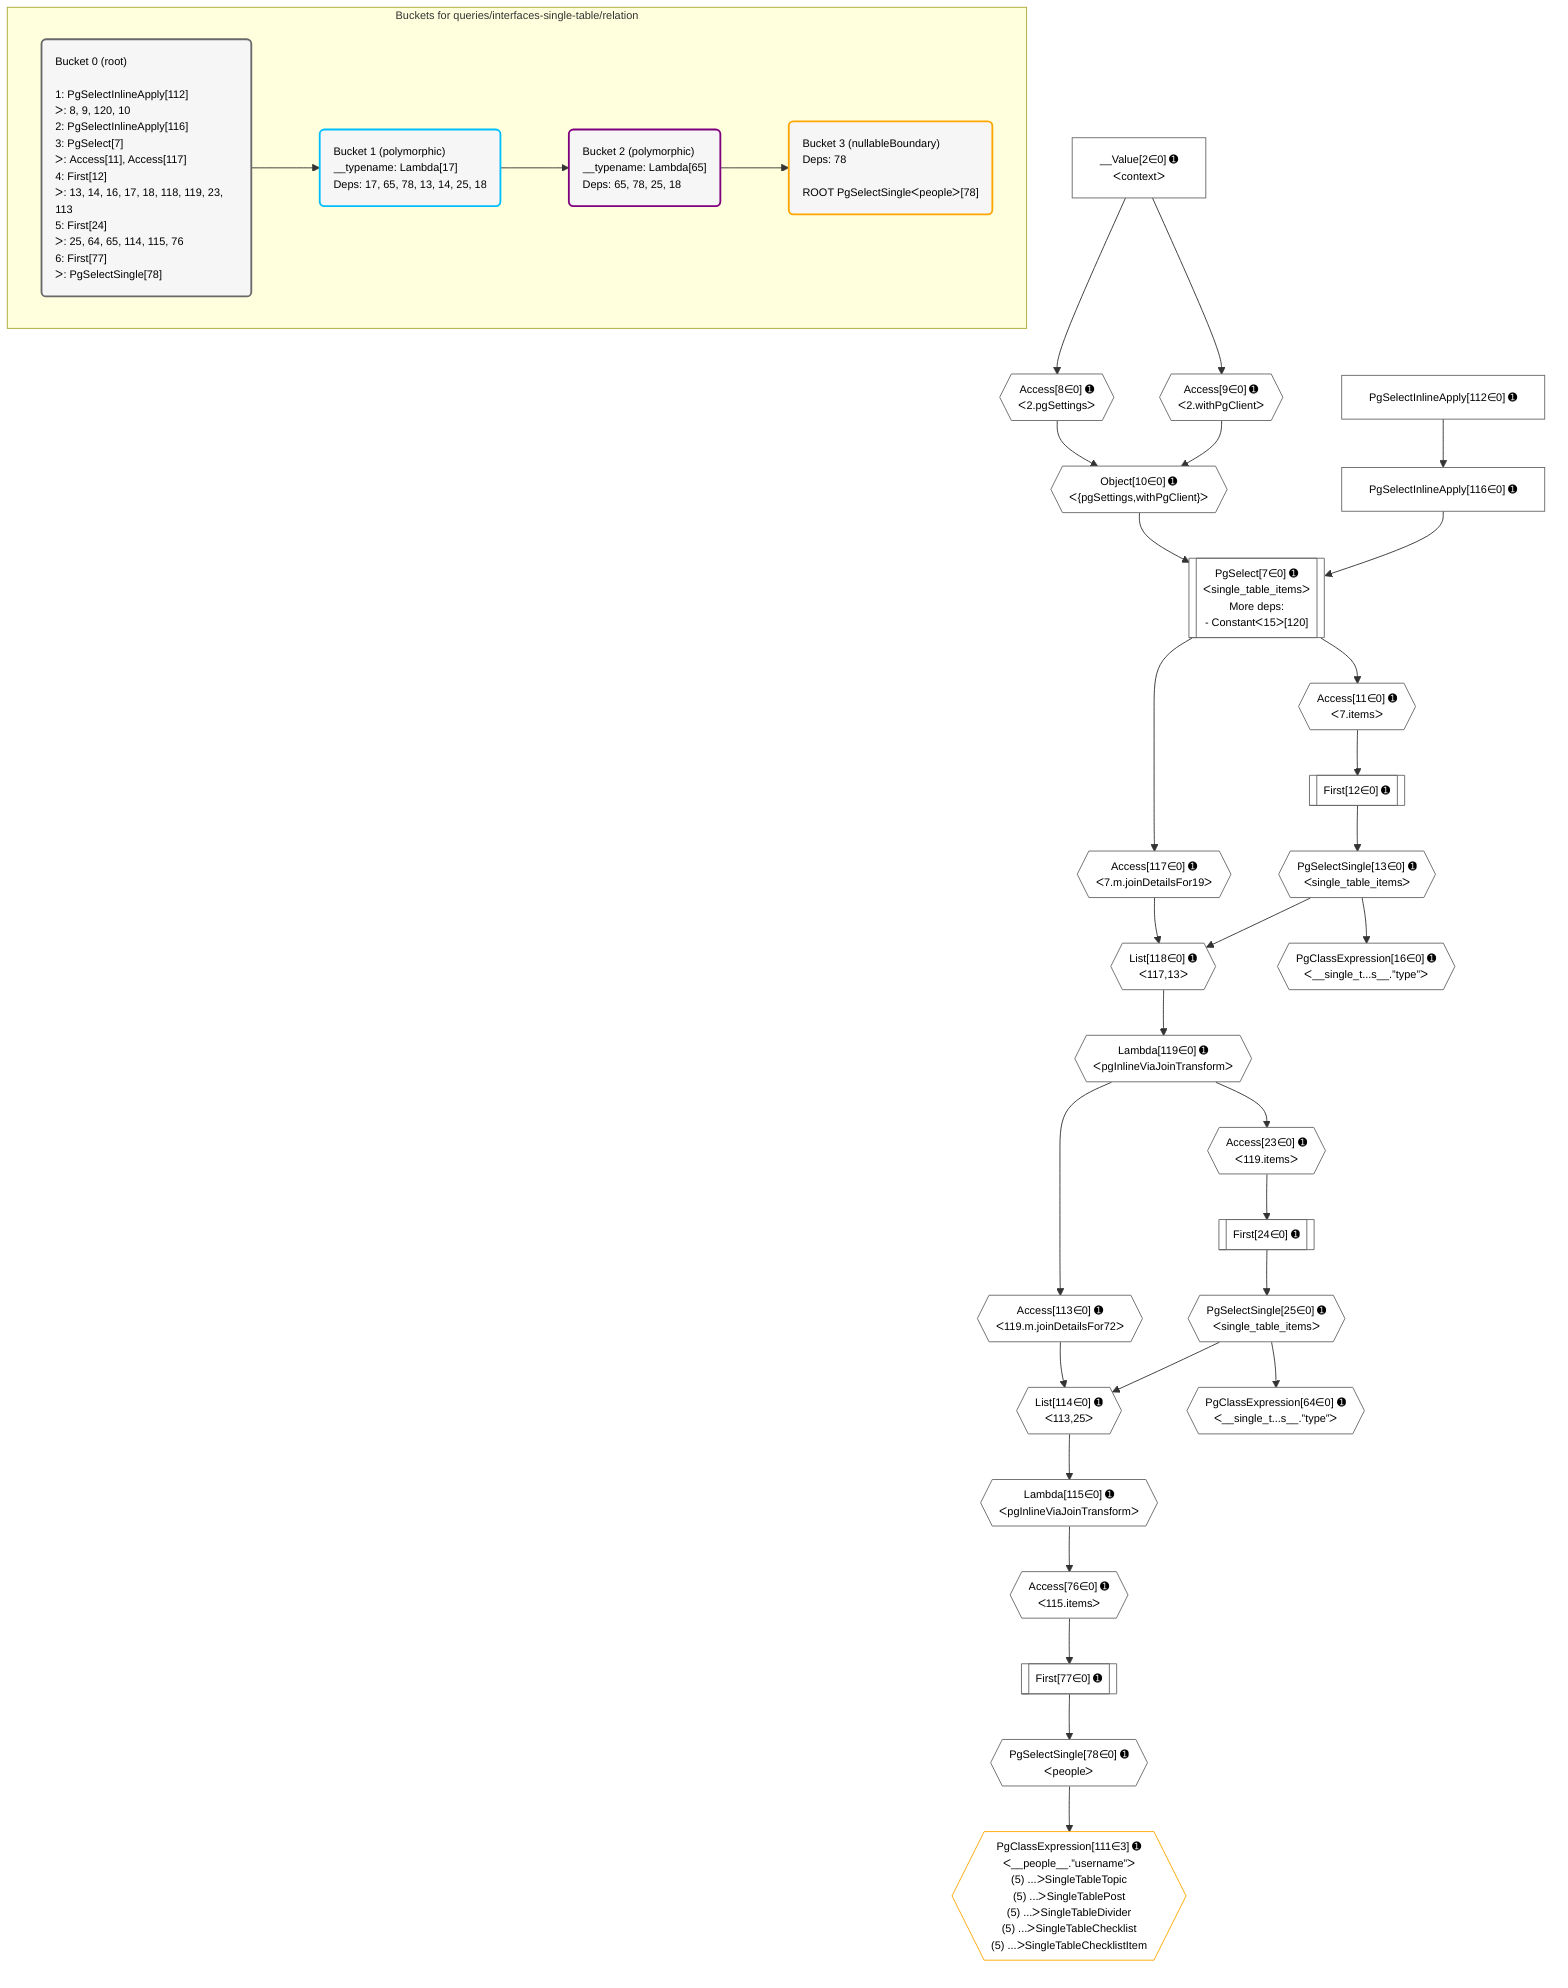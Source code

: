 %%{init: {'themeVariables': { 'fontSize': '12px'}}}%%
graph TD
    classDef path fill:#eee,stroke:#000,color:#000
    classDef plan fill:#fff,stroke-width:1px,color:#000
    classDef itemplan fill:#fff,stroke-width:2px,color:#000
    classDef unbatchedplan fill:#dff,stroke-width:1px,color:#000
    classDef sideeffectplan fill:#fcc,stroke-width:2px,color:#000
    classDef bucket fill:#f6f6f6,color:#000,stroke-width:2px,text-align:left

    subgraph "Buckets for queries/interfaces-single-table/relation"
    Bucket0("Bucket 0 (root)<br /><br />1: PgSelectInlineApply[112]<br />ᐳ: 8, 9, 120, 10<br />2: PgSelectInlineApply[116]<br />3: PgSelect[7]<br />ᐳ: Access[11], Access[117]<br />4: First[12]<br />ᐳ: 13, 14, 16, 17, 18, 118, 119, 23, 113<br />5: First[24]<br />ᐳ: 25, 64, 65, 114, 115, 76<br />6: First[77]<br />ᐳ: PgSelectSingle[78]"):::bucket
    Bucket1("Bucket 1 (polymorphic)<br />__typename: Lambda[17]<br />Deps: 17, 65, 78, 13, 14, 25, 18"):::bucket
    Bucket2("Bucket 2 (polymorphic)<br />__typename: Lambda[65]<br />Deps: 65, 78, 25, 18"):::bucket
    Bucket3("Bucket 3 (nullableBoundary)<br />Deps: 78<br /><br />ROOT PgSelectSingleᐸpeopleᐳ[78]"):::bucket
    end
    Bucket0 --> Bucket1
    Bucket1 --> Bucket2
    Bucket2 --> Bucket3

    %% plan dependencies
    PgSelect7[["PgSelect[7∈0] ➊<br />ᐸsingle_table_itemsᐳ<br />More deps:<br />- Constantᐸ15ᐳ[120]"]]:::plan
    Object10{{"Object[10∈0] ➊<br />ᐸ{pgSettings,withPgClient}ᐳ"}}:::plan
    PgSelectInlineApply116["PgSelectInlineApply[116∈0] ➊"]:::plan
    Object10 & PgSelectInlineApply116 --> PgSelect7
    Access8{{"Access[8∈0] ➊<br />ᐸ2.pgSettingsᐳ"}}:::plan
    Access9{{"Access[9∈0] ➊<br />ᐸ2.withPgClientᐳ"}}:::plan
    Access8 & Access9 --> Object10
    List114{{"List[114∈0] ➊<br />ᐸ113,25ᐳ"}}:::plan
    Access113{{"Access[113∈0] ➊<br />ᐸ119.m.joinDetailsFor72ᐳ"}}:::plan
    PgSelectSingle25{{"PgSelectSingle[25∈0] ➊<br />ᐸsingle_table_itemsᐳ"}}:::plan
    Access113 & PgSelectSingle25 --> List114
    List118{{"List[118∈0] ➊<br />ᐸ117,13ᐳ"}}:::plan
    Access117{{"Access[117∈0] ➊<br />ᐸ7.m.joinDetailsFor19ᐳ"}}:::plan
    PgSelectSingle13{{"PgSelectSingle[13∈0] ➊<br />ᐸsingle_table_itemsᐳ"}}:::plan
    Access117 & PgSelectSingle13 --> List118
    __Value2["__Value[2∈0] ➊<br />ᐸcontextᐳ"]:::plan
    __Value2 --> Access8
    __Value2 --> Access9
    Access11{{"Access[11∈0] ➊<br />ᐸ7.itemsᐳ"}}:::plan
    PgSelect7 --> Access11
    First12[["First[12∈0] ➊"]]:::plan
    Access11 --> First12
    First12 --> PgSelectSingle13
    PgClassExpression16{{"PgClassExpression[16∈0] ➊<br />ᐸ__single_t...s__.”type”ᐳ"}}:::plan
    PgSelectSingle13 --> PgClassExpression16
    Access23{{"Access[23∈0] ➊<br />ᐸ119.itemsᐳ"}}:::plan
    Lambda119{{"Lambda[119∈0] ➊<br />ᐸpgInlineViaJoinTransformᐳ"}}:::plan
    Lambda119 --> Access23
    First24[["First[24∈0] ➊"]]:::plan
    Access23 --> First24
    First24 --> PgSelectSingle25
    PgClassExpression64{{"PgClassExpression[64∈0] ➊<br />ᐸ__single_t...s__.”type”ᐳ"}}:::plan
    PgSelectSingle25 --> PgClassExpression64
    Access76{{"Access[76∈0] ➊<br />ᐸ115.itemsᐳ"}}:::plan
    Lambda115{{"Lambda[115∈0] ➊<br />ᐸpgInlineViaJoinTransformᐳ"}}:::plan
    Lambda115 --> Access76
    First77[["First[77∈0] ➊"]]:::plan
    Access76 --> First77
    PgSelectSingle78{{"PgSelectSingle[78∈0] ➊<br />ᐸpeopleᐳ"}}:::plan
    First77 --> PgSelectSingle78
    Lambda119 --> Access113
    List114 --> Lambda115
    PgSelectInlineApply112["PgSelectInlineApply[112∈0] ➊"]:::plan
    PgSelectInlineApply112 --> PgSelectInlineApply116
    PgSelect7 --> Access117
    List118 --> Lambda119
    PgClassExpression111{{"PgClassExpression[111∈3] ➊<br />ᐸ__people__.”username”ᐳ<br />(5) ...ᐳSingleTableTopic<br />(5) ...ᐳSingleTablePost<br />(5) ...ᐳSingleTableDivider<br />(5) ...ᐳSingleTableChecklist<br />(5) ...ᐳSingleTableChecklistItem"}}:::plan
    PgSelectSingle78 --> PgClassExpression111

    %% define steps
    classDef bucket0 stroke:#696969
    class Bucket0,__Value2,PgSelect7,Access8,Access9,Object10,Access11,First12,PgSelectSingle13,PgClassExpression16,Access23,First24,PgSelectSingle25,PgClassExpression64,Access76,First77,PgSelectSingle78,PgSelectInlineApply112,Access113,List114,Lambda115,PgSelectInlineApply116,Access117,List118,Lambda119 bucket0
    classDef bucket1 stroke:#00bfff
    class Bucket1 bucket1
    classDef bucket2 stroke:#7f007f
    class Bucket2 bucket2
    classDef bucket3 stroke:#ffa500
    class Bucket3,PgClassExpression111 bucket3